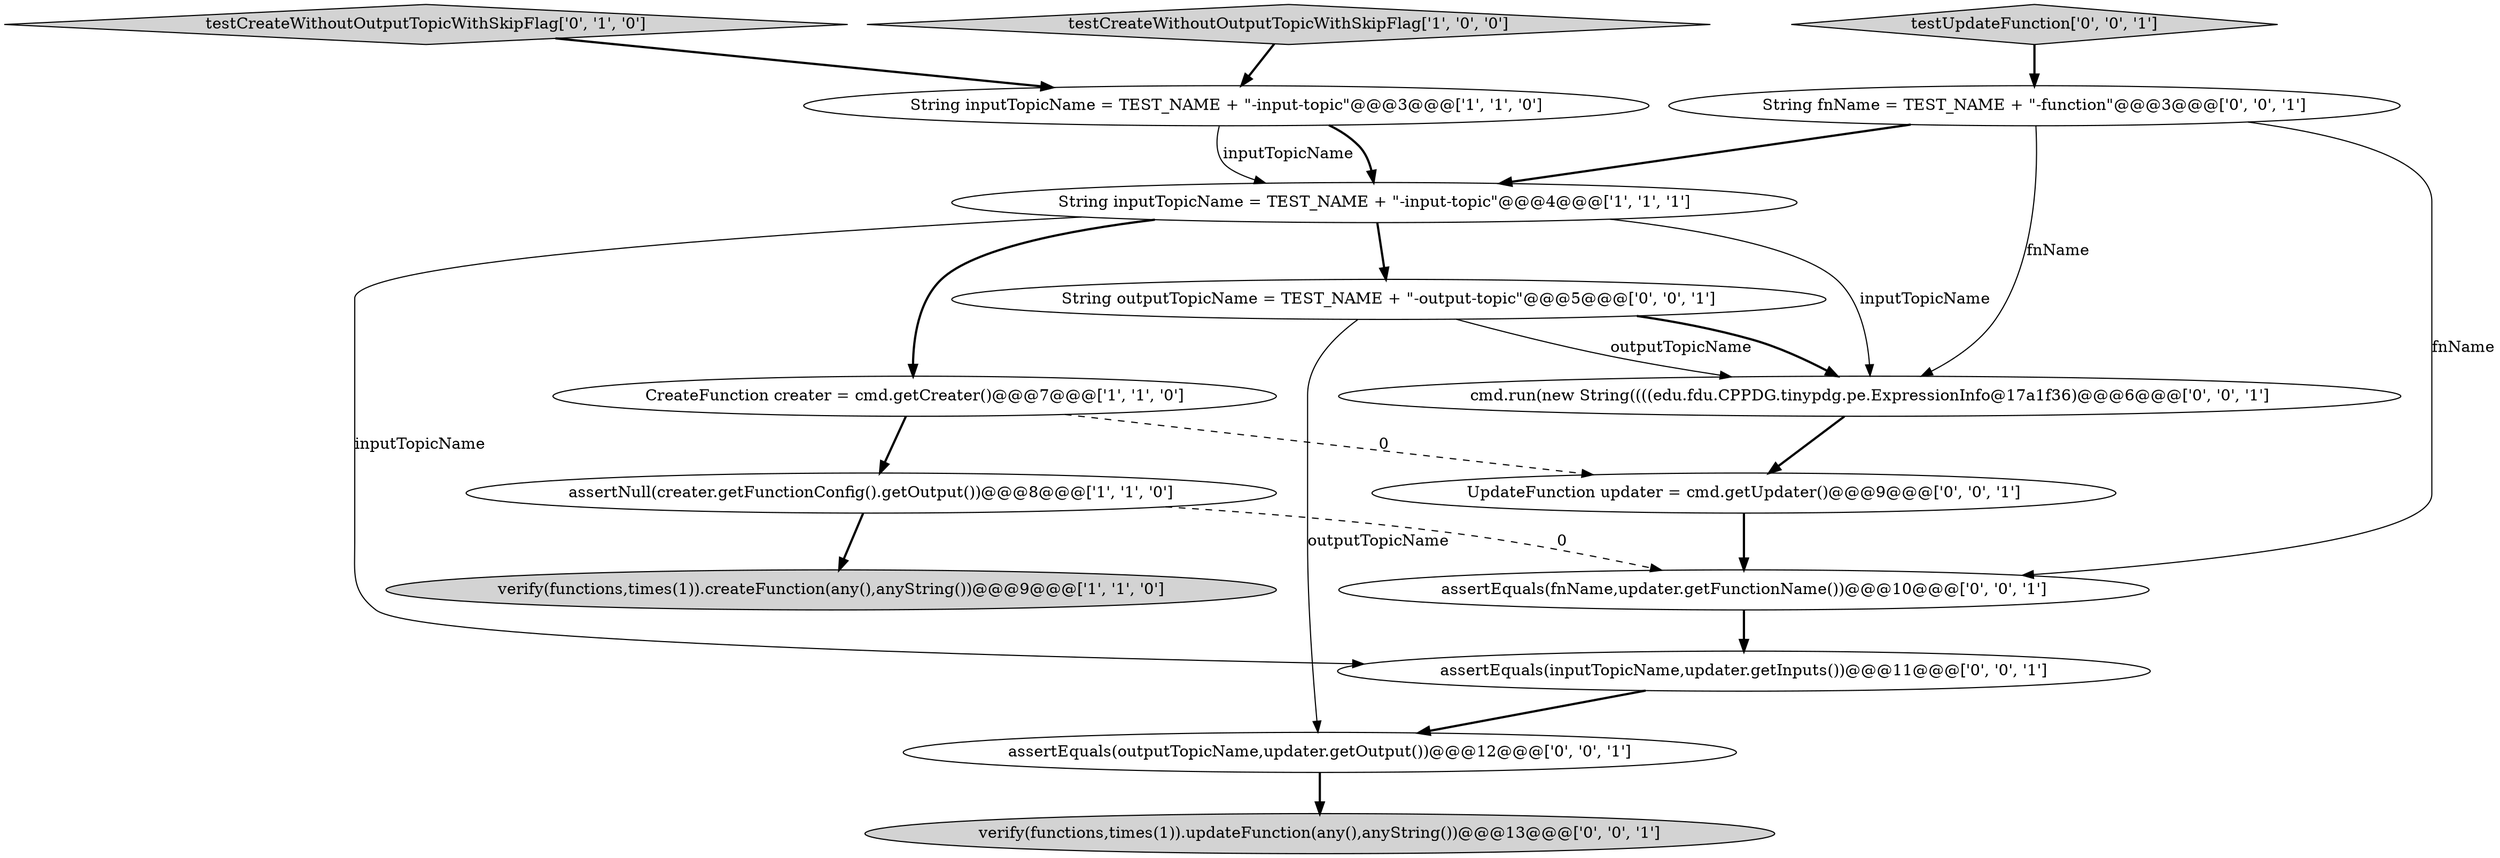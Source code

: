 digraph {
3 [style = filled, label = "String inputTopicName = TEST_NAME + \"-input-topic\"@@@4@@@['1', '1', '1']", fillcolor = white, shape = ellipse image = "AAA0AAABBB1BBB"];
7 [style = filled, label = "UpdateFunction updater = cmd.getUpdater()@@@9@@@['0', '0', '1']", fillcolor = white, shape = ellipse image = "AAA0AAABBB3BBB"];
11 [style = filled, label = "verify(functions,times(1)).updateFunction(any(),anyString())@@@13@@@['0', '0', '1']", fillcolor = lightgray, shape = ellipse image = "AAA0AAABBB3BBB"];
9 [style = filled, label = "cmd.run(new String((((edu.fdu.CPPDG.tinypdg.pe.ExpressionInfo@17a1f36)@@@6@@@['0', '0', '1']", fillcolor = white, shape = ellipse image = "AAA0AAABBB3BBB"];
0 [style = filled, label = "verify(functions,times(1)).createFunction(any(),anyString())@@@9@@@['1', '1', '0']", fillcolor = lightgray, shape = ellipse image = "AAA0AAABBB1BBB"];
10 [style = filled, label = "assertEquals(inputTopicName,updater.getInputs())@@@11@@@['0', '0', '1']", fillcolor = white, shape = ellipse image = "AAA0AAABBB3BBB"];
8 [style = filled, label = "testUpdateFunction['0', '0', '1']", fillcolor = lightgray, shape = diamond image = "AAA0AAABBB3BBB"];
4 [style = filled, label = "assertNull(creater.getFunctionConfig().getOutput())@@@8@@@['1', '1', '0']", fillcolor = white, shape = ellipse image = "AAA0AAABBB1BBB"];
12 [style = filled, label = "String fnName = TEST_NAME + \"-function\"@@@3@@@['0', '0', '1']", fillcolor = white, shape = ellipse image = "AAA0AAABBB3BBB"];
5 [style = filled, label = "testCreateWithoutOutputTopicWithSkipFlag['1', '0', '0']", fillcolor = lightgray, shape = diamond image = "AAA0AAABBB1BBB"];
14 [style = filled, label = "String outputTopicName = TEST_NAME + \"-output-topic\"@@@5@@@['0', '0', '1']", fillcolor = white, shape = ellipse image = "AAA0AAABBB3BBB"];
6 [style = filled, label = "testCreateWithoutOutputTopicWithSkipFlag['0', '1', '0']", fillcolor = lightgray, shape = diamond image = "AAA0AAABBB2BBB"];
1 [style = filled, label = "String inputTopicName = TEST_NAME + \"-input-topic\"@@@3@@@['1', '1', '0']", fillcolor = white, shape = ellipse image = "AAA0AAABBB1BBB"];
15 [style = filled, label = "assertEquals(fnName,updater.getFunctionName())@@@10@@@['0', '0', '1']", fillcolor = white, shape = ellipse image = "AAA0AAABBB3BBB"];
2 [style = filled, label = "CreateFunction creater = cmd.getCreater()@@@7@@@['1', '1', '0']", fillcolor = white, shape = ellipse image = "AAA0AAABBB1BBB"];
13 [style = filled, label = "assertEquals(outputTopicName,updater.getOutput())@@@12@@@['0', '0', '1']", fillcolor = white, shape = ellipse image = "AAA0AAABBB3BBB"];
15->10 [style = bold, label=""];
14->9 [style = solid, label="outputTopicName"];
12->9 [style = solid, label="fnName"];
3->14 [style = bold, label=""];
1->3 [style = bold, label=""];
9->7 [style = bold, label=""];
12->15 [style = solid, label="fnName"];
2->7 [style = dashed, label="0"];
2->4 [style = bold, label=""];
13->11 [style = bold, label=""];
4->0 [style = bold, label=""];
3->10 [style = solid, label="inputTopicName"];
6->1 [style = bold, label=""];
5->1 [style = bold, label=""];
1->3 [style = solid, label="inputTopicName"];
3->2 [style = bold, label=""];
10->13 [style = bold, label=""];
4->15 [style = dashed, label="0"];
14->13 [style = solid, label="outputTopicName"];
3->9 [style = solid, label="inputTopicName"];
7->15 [style = bold, label=""];
14->9 [style = bold, label=""];
12->3 [style = bold, label=""];
8->12 [style = bold, label=""];
}
